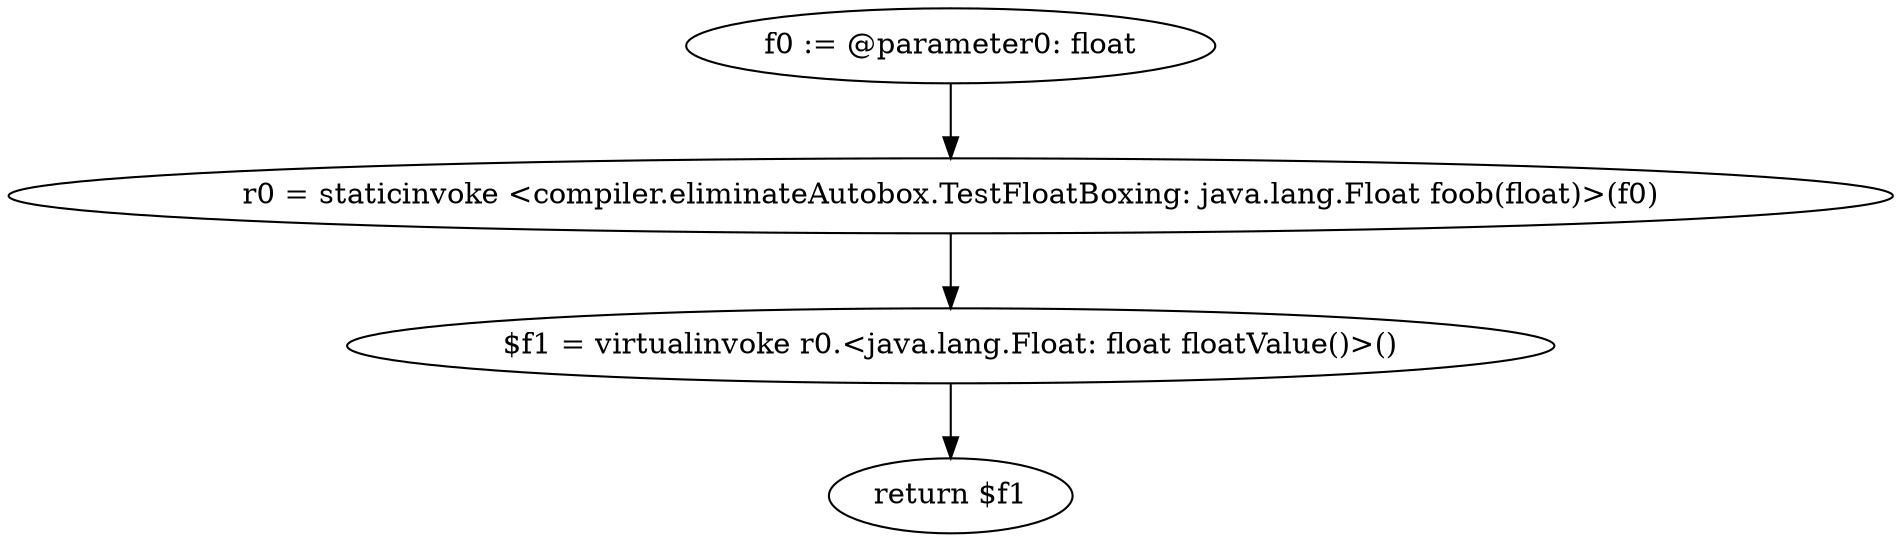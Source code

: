 digraph "unitGraph" {
    "f0 := @parameter0: float"
    "r0 = staticinvoke <compiler.eliminateAutobox.TestFloatBoxing: java.lang.Float foob(float)>(f0)"
    "$f1 = virtualinvoke r0.<java.lang.Float: float floatValue()>()"
    "return $f1"
    "f0 := @parameter0: float"->"r0 = staticinvoke <compiler.eliminateAutobox.TestFloatBoxing: java.lang.Float foob(float)>(f0)";
    "r0 = staticinvoke <compiler.eliminateAutobox.TestFloatBoxing: java.lang.Float foob(float)>(f0)"->"$f1 = virtualinvoke r0.<java.lang.Float: float floatValue()>()";
    "$f1 = virtualinvoke r0.<java.lang.Float: float floatValue()>()"->"return $f1";
}
